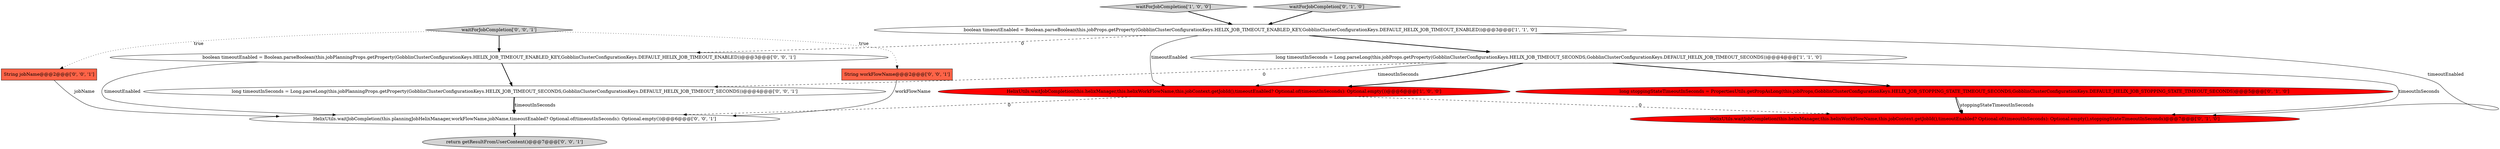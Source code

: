 digraph {
7 [style = filled, label = "String workFlowName@@@2@@@['0', '0', '1']", fillcolor = tomato, shape = box image = "AAA0AAABBB3BBB"];
8 [style = filled, label = "boolean timeoutEnabled = Boolean.parseBoolean(this.jobPlanningProps.getProperty(GobblinClusterConfigurationKeys.HELIX_JOB_TIMEOUT_ENABLED_KEY,GobblinClusterConfigurationKeys.DEFAULT_HELIX_JOB_TIMEOUT_ENABLED))@@@3@@@['0', '0', '1']", fillcolor = white, shape = ellipse image = "AAA0AAABBB3BBB"];
5 [style = filled, label = "HelixUtils.waitJobCompletion(this.helixManager,this.helixWorkFlowName,this.jobContext.getJobId(),timeoutEnabled? Optional.of(timeoutInSeconds): Optional.empty(),stoppingStateTimeoutInSeconds)@@@7@@@['0', '1', '0']", fillcolor = red, shape = ellipse image = "AAA1AAABBB2BBB"];
4 [style = filled, label = "long stoppingStateTimeoutInSeconds = PropertiesUtils.getPropAsLong(this.jobProps,GobblinClusterConfigurationKeys.HELIX_JOB_STOPPING_STATE_TIMEOUT_SECONDS,GobblinClusterConfigurationKeys.DEFAULT_HELIX_JOB_STOPPING_STATE_TIMEOUT_SECONDS)@@@5@@@['0', '1', '0']", fillcolor = red, shape = ellipse image = "AAA1AAABBB2BBB"];
11 [style = filled, label = "return getResultFromUserContent()@@@7@@@['0', '0', '1']", fillcolor = lightgray, shape = ellipse image = "AAA0AAABBB3BBB"];
2 [style = filled, label = "HelixUtils.waitJobCompletion(this.helixManager,this.helixWorkFlowName,this.jobContext.getJobId(),timeoutEnabled? Optional.of(timeoutInSeconds): Optional.empty())@@@6@@@['1', '0', '0']", fillcolor = red, shape = ellipse image = "AAA1AAABBB1BBB"];
3 [style = filled, label = "boolean timeoutEnabled = Boolean.parseBoolean(this.jobProps.getProperty(GobblinClusterConfigurationKeys.HELIX_JOB_TIMEOUT_ENABLED_KEY,GobblinClusterConfigurationKeys.DEFAULT_HELIX_JOB_TIMEOUT_ENABLED))@@@3@@@['1', '1', '0']", fillcolor = white, shape = ellipse image = "AAA0AAABBB1BBB"];
1 [style = filled, label = "waitForJobCompletion['1', '0', '0']", fillcolor = lightgray, shape = diamond image = "AAA0AAABBB1BBB"];
6 [style = filled, label = "waitForJobCompletion['0', '1', '0']", fillcolor = lightgray, shape = diamond image = "AAA0AAABBB2BBB"];
12 [style = filled, label = "long timeoutInSeconds = Long.parseLong(this.jobPlanningProps.getProperty(GobblinClusterConfigurationKeys.HELIX_JOB_TIMEOUT_SECONDS,GobblinClusterConfigurationKeys.DEFAULT_HELIX_JOB_TIMEOUT_SECONDS))@@@4@@@['0', '0', '1']", fillcolor = white, shape = ellipse image = "AAA0AAABBB3BBB"];
10 [style = filled, label = "HelixUtils.waitJobCompletion(this.planningJobHelixManager,workFlowName,jobName,timeoutEnabled? Optional.of(timeoutInSeconds): Optional.empty())@@@6@@@['0', '0', '1']", fillcolor = white, shape = ellipse image = "AAA0AAABBB3BBB"];
0 [style = filled, label = "long timeoutInSeconds = Long.parseLong(this.jobProps.getProperty(GobblinClusterConfigurationKeys.HELIX_JOB_TIMEOUT_SECONDS,GobblinClusterConfigurationKeys.DEFAULT_HELIX_JOB_TIMEOUT_SECONDS))@@@4@@@['1', '1', '0']", fillcolor = white, shape = ellipse image = "AAA0AAABBB1BBB"];
9 [style = filled, label = "waitForJobCompletion['0', '0', '1']", fillcolor = lightgray, shape = diamond image = "AAA0AAABBB3BBB"];
13 [style = filled, label = "String jobName@@@2@@@['0', '0', '1']", fillcolor = tomato, shape = box image = "AAA0AAABBB3BBB"];
6->3 [style = bold, label=""];
13->10 [style = solid, label="jobName"];
4->5 [style = solid, label="stoppingStateTimeoutInSeconds"];
0->2 [style = bold, label=""];
0->5 [style = solid, label="timeoutInSeconds"];
1->3 [style = bold, label=""];
0->12 [style = dashed, label="0"];
0->2 [style = solid, label="timeoutInSeconds"];
9->8 [style = bold, label=""];
3->2 [style = solid, label="timeoutEnabled"];
12->10 [style = solid, label="timeoutInSeconds"];
3->0 [style = bold, label=""];
2->10 [style = dashed, label="0"];
2->5 [style = dashed, label="0"];
12->10 [style = bold, label=""];
0->4 [style = bold, label=""];
9->13 [style = dotted, label="true"];
3->8 [style = dashed, label="0"];
3->5 [style = solid, label="timeoutEnabled"];
9->7 [style = dotted, label="true"];
4->5 [style = bold, label=""];
8->10 [style = solid, label="timeoutEnabled"];
8->12 [style = bold, label=""];
7->10 [style = solid, label="workFlowName"];
10->11 [style = bold, label=""];
}
